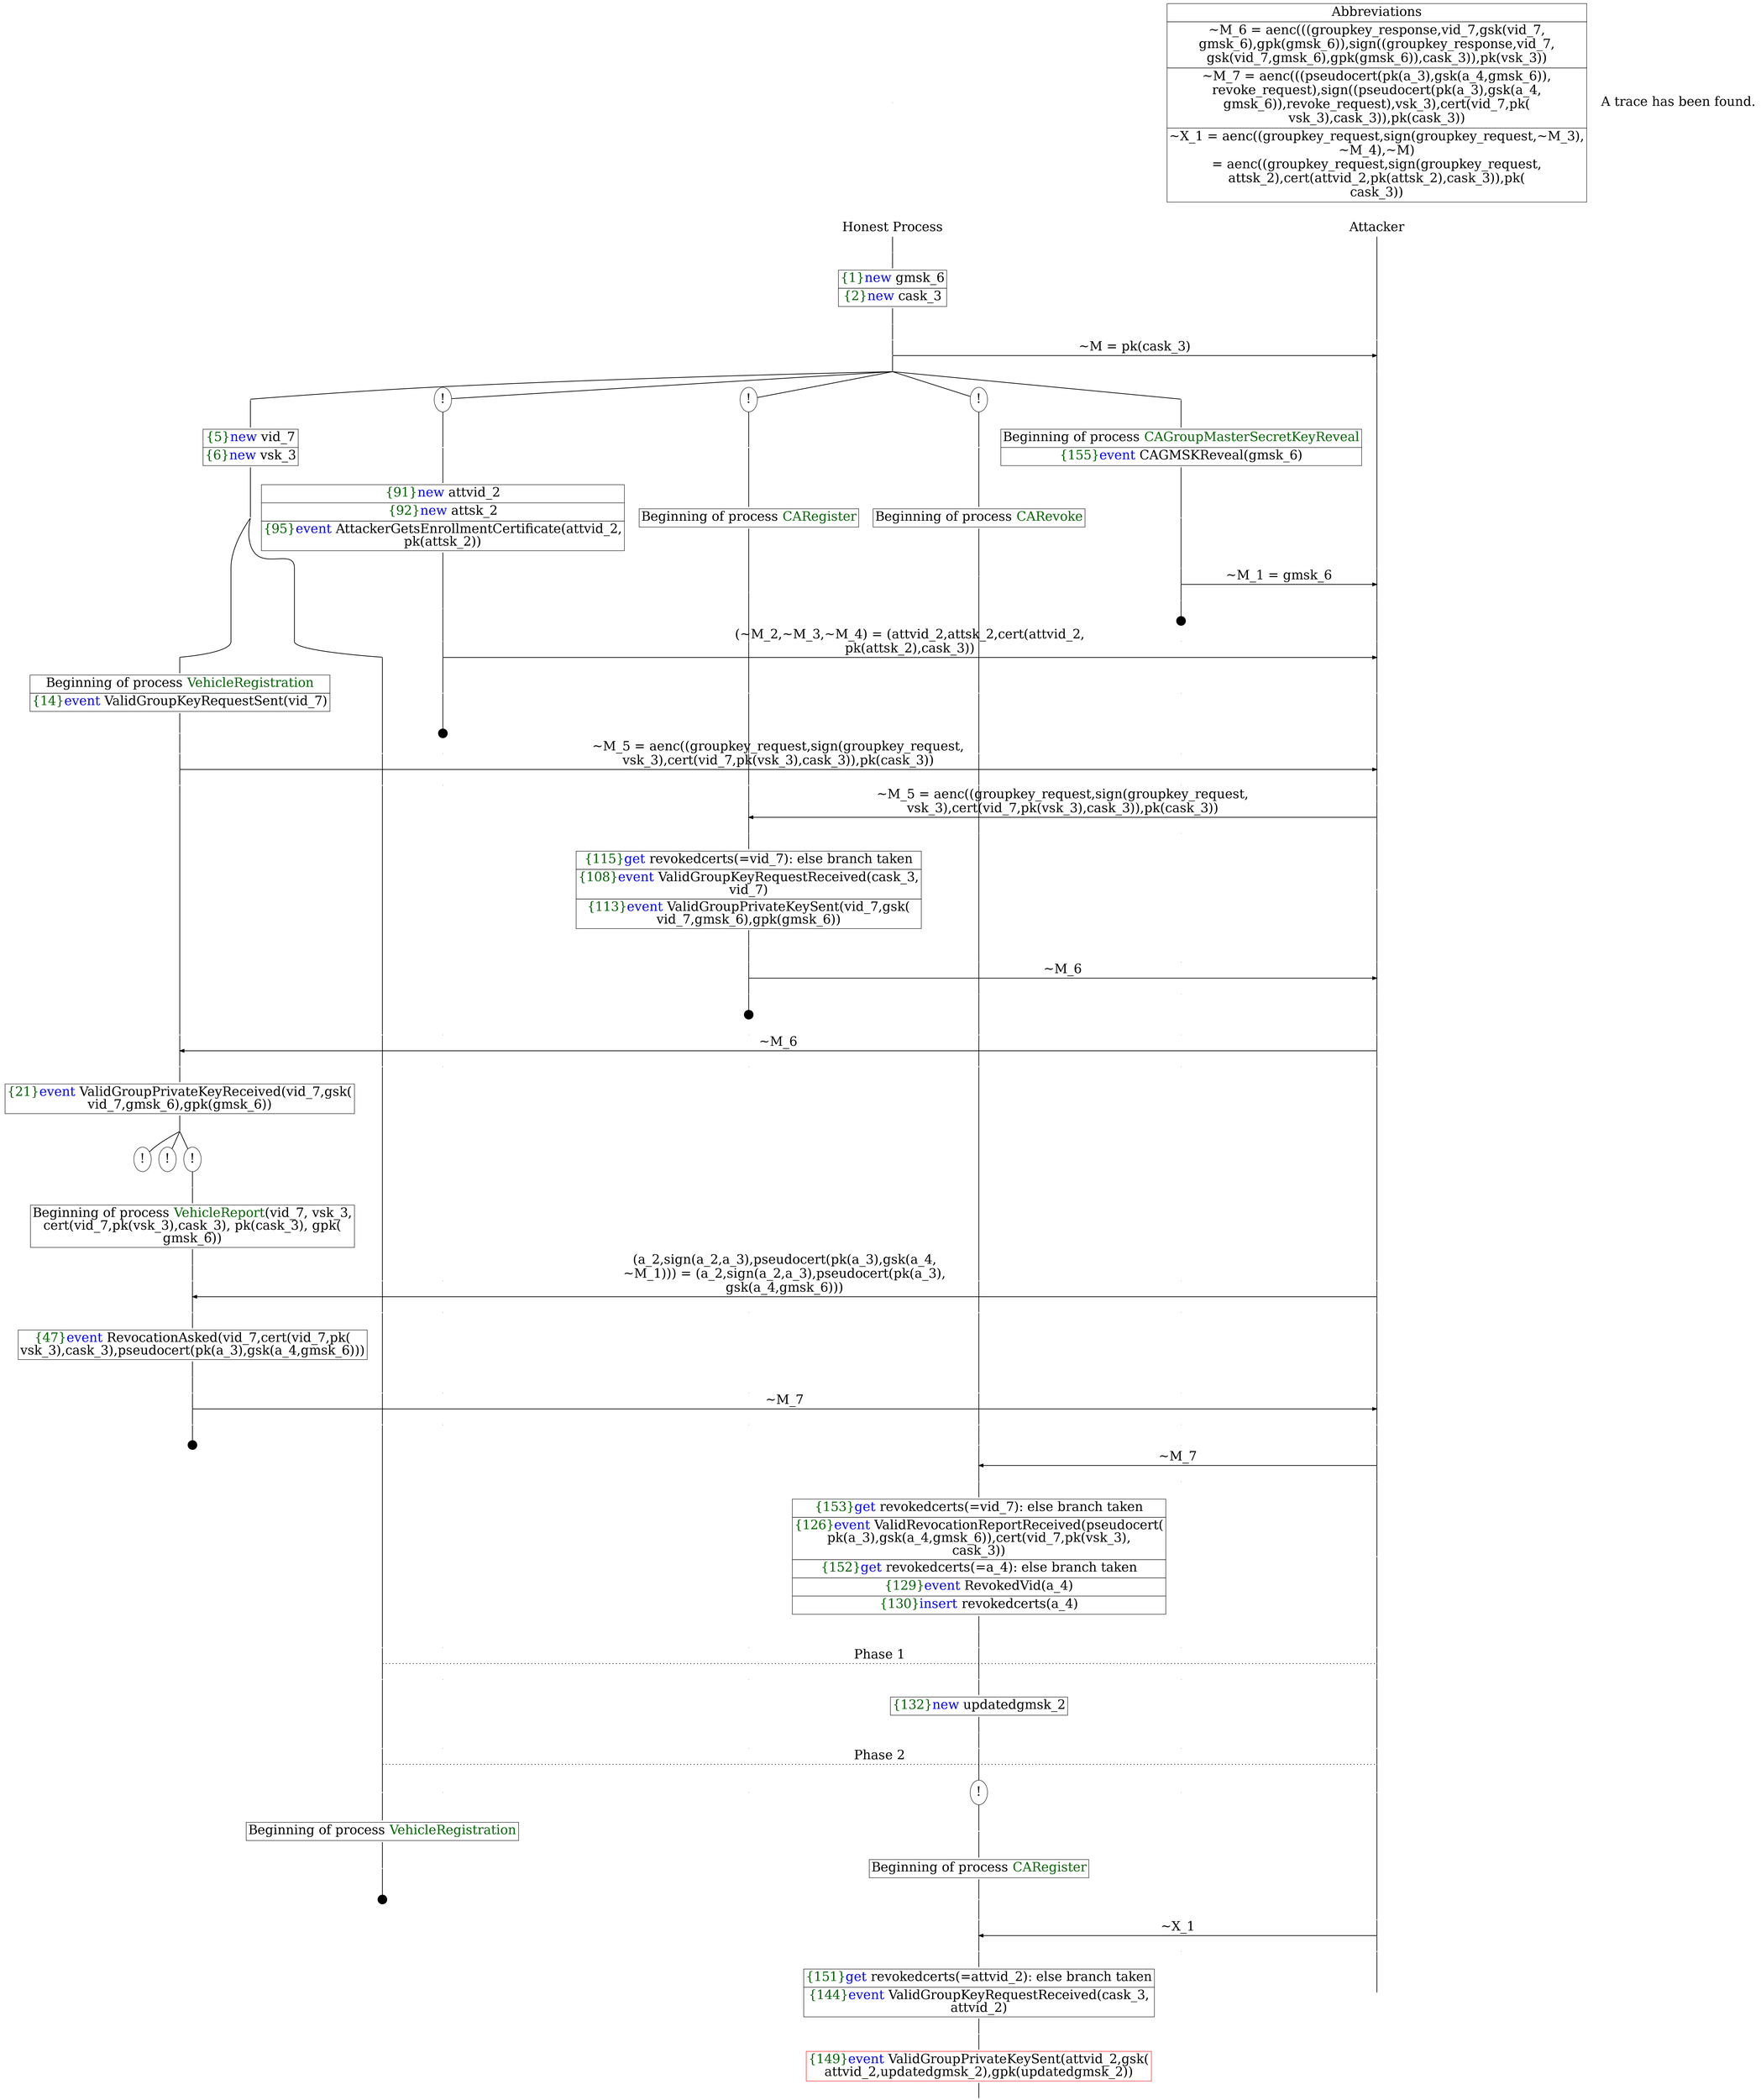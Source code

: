 digraph {
graph [ordering = out]
edge [arrowhead = none, penwidth = 1.6, fontsize = 30]
node [shape = point, width = 0, height = 0, fontsize = 30]
Trace<br/>
[label = <A trace has been found.<br/>
>, shape = plaintext]
P0__0 [label = "Honest Process", shape = plaintext]
P__0 [label = "Attacker", shape = plaintext]
Trace -> P0__0 [label = "", style = invisible, weight = 100]{rank = same; P0__0 P__0}
P0__0 -> P0__1 [label = <>, weight = 100]
P0__1 -> P0__2 [label = <>, weight = 100]
P0__2 [shape = plaintext, label = <<TABLE BORDER="0" CELLBORDER="1" CELLSPACING="0" CELLPADDING="4"> <TR><TD><FONT COLOR="darkgreen">{1}</FONT><FONT COLOR="blue">new </FONT>gmsk_6</TD></TR><TR><TD><FONT COLOR="darkgreen">{2}</FONT><FONT COLOR="blue">new </FONT>cask_3</TD></TR></TABLE>>]
P0__2 -> P0__3 [label = <>, weight = 100]
P0__3 -> P0__4 [label = <>, weight = 100]
P__0 -> P__1 [label = <>, weight = 100]
{rank = same; P__1 P0__4}
P0__4 -> P0__5 [label = <>, weight = 100]
P__1 -> P__2 [label = <>, weight = 100]
{rank = same; P__2 P0__5}
P0__5 -> P__2 [label = <~M = pk(cask_3)>, arrowhead = normal]
P0__5 -> P0__6 [label = <>, weight = 100]
P__2 -> P__3 [label = <>, weight = 100]
{rank = same; P__3 P0__6}
/*RPar */
P0__6 -> P0_4__6 [label = <>]
P0__6 -> P0_3__6 [label = <>]
P0__6 -> P0_2__6 [label = <>]
P0__6 -> P0_1__6 [label = <>]
P0__6 -> P0_0__6 [label = <>]
P0__6 [label = "", fixedsize = false, width = 0, height = 0, shape = none]
{rank = same; P0_0__6 P0_1__6 P0_2__6 P0_3__6 P0_4__6}
P0_0__6 -> P0_0__7 [label = <>, weight = 100]
P0_0__7 [shape = plaintext, label = <<TABLE BORDER="0" CELLBORDER="1" CELLSPACING="0" CELLPADDING="4"> <TR><TD>Beginning of process <FONT COLOR="darkgreen">CAGroupMasterSecretKeyReveal</FONT><br/>
</TD></TR><TR><TD><FONT COLOR="darkgreen">{155}</FONT><FONT COLOR="blue">event</FONT> CAGMSKReveal(gmsk_6)</TD></TR></TABLE>>]
P0_0__7 -> P0_0__8 [label = <>, weight = 100]
P0_0__8 -> P0_0__9 [label = <>, weight = 100]
P__3 -> P__4 [label = <>, weight = 100]
{rank = same; P__4 P0_0__9}
P0_0__9 -> P0_0__10 [label = <>, weight = 100]
P__4 -> P__5 [label = <>, weight = 100]
{rank = same; P__5 P0_0__10}
P0_0__10 -> P__5 [label = <~M_1 = gmsk_6>, arrowhead = normal]
P0_0__10 -> P0_0__11 [label = <>, weight = 100]
P__5 -> P__6 [label = <>, weight = 100]
{rank = same; P__6 P0_0__11}
P0_0__12 [label = "", width = 0.3, height = 0.3]
P0_0__11 -> P0_0__12 [label = <>, weight = 100]
P0_1__6 [label = "!", shape = ellipse]
P0_1_0__6 [label = "", fixedsize = false, width = 0, height = 0, shape = none]
P0_1__6 -> P0_1_0__6 [label = <>, weight = 100]
P0_1_0__6 -> P0_1_0__7 [label = <>, weight = 100]
P0_1_0__7 [shape = plaintext, label = <<TABLE BORDER="0" CELLBORDER="1" CELLSPACING="0" CELLPADDING="4"> <TR><TD>Beginning of process <FONT COLOR="darkgreen">CARevoke</FONT></TD></TR></TABLE>>]
P0_1_0__7 -> P0_1_0__8 [label = <>, weight = 100]
P0_2__6 [label = "!", shape = ellipse]
P0_2_0__6 [label = "", fixedsize = false, width = 0, height = 0, shape = none]
P0_2__6 -> P0_2_0__6 [label = <>, weight = 100]
P0_2_0__6 -> P0_2_0__7 [label = <>, weight = 100]
P0_2_0__7 [shape = plaintext, label = <<TABLE BORDER="0" CELLBORDER="1" CELLSPACING="0" CELLPADDING="4"> <TR><TD>Beginning of process <FONT COLOR="darkgreen">CARegister</FONT></TD></TR></TABLE>>]
P0_2_0__7 -> P0_2_0__8 [label = <>, weight = 100]
P0_3__6 [label = "!", shape = ellipse]
P0_3_0__6 [label = "", fixedsize = false, width = 0, height = 0, shape = none]
P0_3__6 -> P0_3_0__6 [label = <>, weight = 100]
P0_3_0__6 -> P0_3_0__7 [label = <>, weight = 100]
P0_3_0__7 [shape = plaintext, label = <<TABLE BORDER="0" CELLBORDER="1" CELLSPACING="0" CELLPADDING="4"> <TR><TD><FONT COLOR="darkgreen">{91}</FONT><FONT COLOR="blue">new </FONT>attvid_2</TD></TR><TR><TD><FONT COLOR="darkgreen">{92}</FONT><FONT COLOR="blue">new </FONT>attsk_2</TD></TR><TR><TD><FONT COLOR="darkgreen">{95}</FONT><FONT COLOR="blue">event</FONT> AttackerGetsEnrollmentCertificate(attvid_2,<br/>
pk(attsk_2))</TD></TR></TABLE>>]
P0_3_0__7 -> P0_3_0__8 [label = <>, weight = 100]
P0_3_0__8 -> P0_3_0__9 [label = <>, weight = 100]
P0_2_0__8 -> P0_2_0__9 [label = <>, weight = 100]
P0_1_0__8 -> P0_1_0__9 [label = <>, weight = 100]
P0_0__13 [label = "", style = invisible]
P0_0__12 -> P0_0__13 [label = <>, weight = 100, style = invisible]
P__6 -> P__7 [label = <>, weight = 100]
{rank = same; P__7 P0_0__13 P0_1_0__9 P0_2_0__9 P0_3_0__9}
P0_3_0__9 -> P0_3_0__10 [label = <>, weight = 100]
P__7 -> P__8 [label = <>, weight = 100]
{rank = same; P__8 P0_3_0__10}
P0_3_0__10 -> P__8 [label = <(~M_2,~M_3,~M_4) = (attvid_2,attsk_2,cert(attvid_2,<br/>
pk(attsk_2),cask_3))>, arrowhead = normal]
P0_3_0__10 -> P0_3_0__11 [label = <>, weight = 100]
P0_2_0__9 -> P0_2_0__10 [label = <>, weight = 100]
P0_1_0__9 -> P0_1_0__10 [label = <>, weight = 100]
P0_0__14 [label = "", style = invisible]
P0_0__13 -> P0_0__14 [label = <>, weight = 100, style = invisible]
P__8 -> P__9 [label = <>, weight = 100]
{rank = same; P__9 P0_0__14 P0_1_0__10 P0_2_0__10 P0_3_0__11}
P0_3_0__12 [label = "", width = 0.3, height = 0.3]
P0_3_0__11 -> P0_3_0__12 [label = <>, weight = 100]
P0_4__6 -> P0_4__7 [label = <>, weight = 100]
P0_4__7 [shape = plaintext, label = <<TABLE BORDER="0" CELLBORDER="1" CELLSPACING="0" CELLPADDING="4"> <TR><TD><FONT COLOR="darkgreen">{5}</FONT><FONT COLOR="blue">new </FONT>vid_7</TD></TR><TR><TD><FONT COLOR="darkgreen">{6}</FONT><FONT COLOR="blue">new </FONT>vsk_3</TD></TR></TABLE>>]
P0_4__7 -> P0_4__8 [label = <>, weight = 100]
/*RPar */
P0_4__8 -> P0_4_1__8 [label = <>]
P0_4__8 -> P0_4_0__8 [label = <>]
P0_4__8 [label = "", fixedsize = false, width = 0, height = 0, shape = none]
{rank = same; P0_4_0__8 P0_4_1__8}
P0_4_1__8 -> P0_4_1__9 [label = <>, weight = 100]
P0_4_1__9 [shape = plaintext, label = <<TABLE BORDER="0" CELLBORDER="1" CELLSPACING="0" CELLPADDING="4"> <TR><TD>Beginning of process <FONT COLOR="darkgreen">VehicleRegistration</FONT></TD></TR><TR><TD><FONT COLOR="darkgreen">{14}</FONT><FONT COLOR="blue">event</FONT> ValidGroupKeyRequestSent(vid_7)</TD></TR></TABLE>>]
P0_4_1__9 -> P0_4_1__10 [label = <>, weight = 100]
P0_4_1__10 -> P0_4_1__11 [label = <>, weight = 100]
P0_4_0__8 -> P0_4_0__9 [label = <>, weight = 100]
P0_3_0__13 [label = "", style = invisible]
P0_3_0__12 -> P0_3_0__13 [label = <>, weight = 100, style = invisible]
P0_2_0__10 -> P0_2_0__11 [label = <>, weight = 100]
P0_1_0__10 -> P0_1_0__11 [label = <>, weight = 100]
P0_0__15 [label = "", style = invisible]
P0_0__14 -> P0_0__15 [label = <>, weight = 100, style = invisible]
P__9 -> P__10 [label = <>, weight = 100]
{rank = same; P__10 P0_0__15 P0_1_0__11 P0_2_0__11 P0_3_0__13 P0_4_0__9 P0_4_1__11}
P0_4_1__11 -> P0_4_1__12 [label = <>, weight = 100]
P__10 -> P__11 [label = <>, weight = 100]
{rank = same; P__11 P0_4_1__12}
P0_4_1__12 -> P__11 [label = <~M_5 = aenc((groupkey_request,sign(groupkey_request,<br/>
vsk_3),cert(vid_7,pk(vsk_3),cask_3)),pk(cask_3))>, arrowhead = normal]
P0_4_1__12 -> P0_4_1__13 [label = <>, weight = 100]
P0_4_0__9 -> P0_4_0__10 [label = <>, weight = 100]
P0_3_0__14 [label = "", style = invisible]
P0_3_0__13 -> P0_3_0__14 [label = <>, weight = 100, style = invisible]
P0_2_0__11 -> P0_2_0__12 [label = <>, weight = 100]
P0_1_0__11 -> P0_1_0__12 [label = <>, weight = 100]
P0_0__16 [label = "", style = invisible]
P0_0__15 -> P0_0__16 [label = <>, weight = 100, style = invisible]
P__11 -> P__12 [label = <>, weight = 100]
{rank = same; P__12 P0_0__16 P0_1_0__12 P0_2_0__12 P0_3_0__14 P0_4_0__10 P0_4_1__13}
P0_2_0__12 -> P0_2_0__13 [label = <>, weight = 100]
P0_1_0__12 -> P0_1_0__13 [label = <>, weight = 100]
P0_0__17 [label = "", style = invisible]
P0_0__16 -> P0_0__17 [label = <>, weight = 100, style = invisible]
P__12 -> P__13 [label = <>, weight = 100]
{rank = same; P__13 P0_0__17 P0_1_0__13 P0_2_0__13}
P0_2_0__13 -> P0_2_0__14 [label = <>, weight = 100]
P__13 -> P__14 [label = <>, weight = 100]
{rank = same; P__14 P0_2_0__14}
P0_2_0__14 -> P__14 [label = <~M_5 = aenc((groupkey_request,sign(groupkey_request,<br/>
vsk_3),cert(vid_7,pk(vsk_3),cask_3)),pk(cask_3))>, dir = back, arrowhead = normal]
P0_2_0__14 -> P0_2_0__15 [label = <>, weight = 100]
P0_1_0__13 -> P0_1_0__14 [label = <>, weight = 100]
P0_0__18 [label = "", style = invisible]
P0_0__17 -> P0_0__18 [label = <>, weight = 100, style = invisible]
P__14 -> P__15 [label = <>, weight = 100]
{rank = same; P__15 P0_0__18 P0_1_0__14 P0_2_0__15}
P0_2_0__15 -> P0_2_0__16 [label = <>, weight = 100]
P0_2_0__16 [shape = plaintext, label = <<TABLE BORDER="0" CELLBORDER="1" CELLSPACING="0" CELLPADDING="4"> <TR><TD><FONT COLOR="darkgreen">{115}</FONT><FONT COLOR="blue">get</FONT> revokedcerts(=vid_7): else branch taken<br/>
</TD></TR><TR><TD><FONT COLOR="darkgreen">{108}</FONT><FONT COLOR="blue">event</FONT> ValidGroupKeyRequestReceived(cask_3,<br/>
vid_7)</TD></TR><TR><TD><FONT COLOR="darkgreen">{113}</FONT><FONT COLOR="blue">event</FONT> ValidGroupPrivateKeySent(vid_7,gsk(<br/>
vid_7,gmsk_6),gpk(gmsk_6))</TD></TR></TABLE>>]
P0_2_0__16 -> P0_2_0__17 [label = <>, weight = 100]
P__15 -> P__16 [label = <>, weight = 100]
{rank = same; P__16 P0_2_0__16}
P0_2_0__17 -> P0_2_0__18 [label = <>, weight = 100]
P0_1_0__14 -> P0_1_0__15 [label = <>, weight = 100]
P0_0__19 [label = "", style = invisible]
P0_0__18 -> P0_0__19 [label = <>, weight = 100, style = invisible]
P__16 -> P__17 [label = <>, weight = 100]
{rank = same; P__17 P0_0__19 P0_1_0__15 P0_2_0__18}
P0_2_0__18 -> P0_2_0__19 [label = <>, weight = 100]
P__17 -> P__18 [label = <>, weight = 100]
{rank = same; P__18 P0_2_0__19}
P0_2_0__19 -> P__18 [label = <~M_6>, arrowhead = normal]
P0_2_0__19 -> P0_2_0__20 [label = <>, weight = 100]
P0_1_0__15 -> P0_1_0__16 [label = <>, weight = 100]
P0_0__20 [label = "", style = invisible]
P0_0__19 -> P0_0__20 [label = <>, weight = 100, style = invisible]
P__18 -> P__19 [label = <>, weight = 100]
{rank = same; P__19 P0_0__20 P0_1_0__16 P0_2_0__20}
P0_2_0__21 [label = "", width = 0.3, height = 0.3]
P0_2_0__20 -> P0_2_0__21 [label = <>, weight = 100]
P0_4_1__13 -> P0_4_1__14 [label = <>, weight = 100]
P0_4_0__10 -> P0_4_0__11 [label = <>, weight = 100]
P0_3_0__15 [label = "", style = invisible]
P0_3_0__14 -> P0_3_0__15 [label = <>, weight = 100, style = invisible]
P0_2_0__22 [label = "", style = invisible]
P0_2_0__21 -> P0_2_0__22 [label = <>, weight = 100, style = invisible]
P0_1_0__16 -> P0_1_0__17 [label = <>, weight = 100]
P0_0__21 [label = "", style = invisible]
P0_0__20 -> P0_0__21 [label = <>, weight = 100, style = invisible]
P__19 -> P__20 [label = <>, weight = 100]
{rank = same; P__20 P0_0__21 P0_1_0__17 P0_2_0__22 P0_3_0__15 P0_4_0__11 P0_4_1__14}
P0_4_1__14 -> P0_4_1__15 [label = <>, weight = 100]
P__20 -> P__21 [label = <>, weight = 100]
{rank = same; P__21 P0_4_1__15}
P0_4_1__15 -> P__21 [label = <~M_6>, dir = back, arrowhead = normal]
P0_4_1__15 -> P0_4_1__16 [label = <>, weight = 100]
P0_4_0__11 -> P0_4_0__12 [label = <>, weight = 100]
P0_3_0__16 [label = "", style = invisible]
P0_3_0__15 -> P0_3_0__16 [label = <>, weight = 100, style = invisible]
P0_2_0__23 [label = "", style = invisible]
P0_2_0__22 -> P0_2_0__23 [label = <>, weight = 100, style = invisible]
P0_1_0__17 -> P0_1_0__18 [label = <>, weight = 100]
P0_0__22 [label = "", style = invisible]
P0_0__21 -> P0_0__22 [label = <>, weight = 100, style = invisible]
P__21 -> P__22 [label = <>, weight = 100]
{rank = same; P__22 P0_0__22 P0_1_0__18 P0_2_0__23 P0_3_0__16 P0_4_0__12 P0_4_1__16}
P0_4_1__16 -> P0_4_1__17 [label = <>, weight = 100]
P0_4_1__17 [shape = plaintext, label = <<TABLE BORDER="0" CELLBORDER="1" CELLSPACING="0" CELLPADDING="4"> <TR><TD><FONT COLOR="darkgreen">{21}</FONT><FONT COLOR="blue">event</FONT> ValidGroupPrivateKeyReceived(vid_7,gsk(<br/>
vid_7,gmsk_6),gpk(gmsk_6))</TD></TR></TABLE>>]
P0_4_1__17 -> P0_4_1__18 [label = <>, weight = 100]
/*RPar */
P0_4_1__18 -> P0_4_1_2__18 [label = <>]
P0_4_1__18 -> P0_4_1_1__18 [label = <>]
P0_4_1__18 -> P0_4_1_0__18 [label = <>]
P0_4_1__18 [label = "", fixedsize = false, width = 0, height = 0, shape = none]
{rank = same; P0_4_1_0__18 P0_4_1_1__18 P0_4_1_2__18}
P0_4_1_0__18 [label = "!", shape = ellipse]
P0_4_1_0_0__18 [label = "", fixedsize = false, width = 0, height = 0, shape = none]
P0_4_1_0__18 -> P0_4_1_0_0__18 [label = <>, weight = 100]
P0_4_1_0_0__18 -> P0_4_1_0_0__19 [label = <>, weight = 100]
P0_4_1_0_0__19 [shape = plaintext, label = <<TABLE BORDER="0" CELLBORDER="1" CELLSPACING="0" CELLPADDING="4"> <TR><TD>Beginning of process <FONT COLOR="darkgreen">VehicleReport</FONT>(vid_7, vsk_3,<br/>
cert(vid_7,pk(vsk_3),cask_3), pk(cask_3), gpk(<br/>
gmsk_6))</TD></TR></TABLE>>]
P0_4_1_0_0__19 -> P0_4_1_0_0__20 [label = <>, weight = 100]
P0_4_1_1__18 [label = "!", shape = ellipse]
P0_4_1_2__18 [label = "!", shape = ellipse]
P0_4_1_0_0__20 -> P0_4_1_0_0__21 [label = <>, weight = 100]
P0_4_0__12 -> P0_4_0__13 [label = <>, weight = 100]
P0_3_0__17 [label = "", style = invisible]
P0_3_0__16 -> P0_3_0__17 [label = <>, weight = 100, style = invisible]
P0_2_0__24 [label = "", style = invisible]
P0_2_0__23 -> P0_2_0__24 [label = <>, weight = 100, style = invisible]
P0_1_0__18 -> P0_1_0__19 [label = <>, weight = 100]
P0_0__23 [label = "", style = invisible]
P0_0__22 -> P0_0__23 [label = <>, weight = 100, style = invisible]
P__22 -> P__23 [label = <>, weight = 100]
{rank = same; P__23 P0_0__23 P0_1_0__19 P0_2_0__24 P0_3_0__17 P0_4_0__13 P0_4_1_0_0__21}
P0_4_1_0_0__21 -> P0_4_1_0_0__22 [label = <>, weight = 100]
P__23 -> P__24 [label = <>, weight = 100]
{rank = same; P__24 P0_4_1_0_0__22}
P0_4_1_0_0__22 -> P__24 [label = <(a_2,sign(a_2,a_3),pseudocert(pk(a_3),gsk(a_4,<br/>
~M_1))) = (a_2,sign(a_2,a_3),pseudocert(pk(a_3),<br/>
gsk(a_4,gmsk_6)))>, dir = back, arrowhead = normal]
P0_4_1_0_0__22 -> P0_4_1_0_0__23 [label = <>, weight = 100]
P0_4_0__13 -> P0_4_0__14 [label = <>, weight = 100]
P0_3_0__18 [label = "", style = invisible]
P0_3_0__17 -> P0_3_0__18 [label = <>, weight = 100, style = invisible]
P0_2_0__25 [label = "", style = invisible]
P0_2_0__24 -> P0_2_0__25 [label = <>, weight = 100, style = invisible]
P0_1_0__19 -> P0_1_0__20 [label = <>, weight = 100]
P0_0__24 [label = "", style = invisible]
P0_0__23 -> P0_0__24 [label = <>, weight = 100, style = invisible]
P__24 -> P__25 [label = <>, weight = 100]
{rank = same; P__25 P0_0__24 P0_1_0__20 P0_2_0__25 P0_3_0__18 P0_4_0__14 P0_4_1_0_0__23}
P0_4_1_0_0__23 -> P0_4_1_0_0__24 [label = <>, weight = 100]
P0_4_1_0_0__24 [shape = plaintext, label = <<TABLE BORDER="0" CELLBORDER="1" CELLSPACING="0" CELLPADDING="4"> <TR><TD><FONT COLOR="darkgreen">{47}</FONT><FONT COLOR="blue">event</FONT> RevocationAsked(vid_7,cert(vid_7,pk(<br/>
vsk_3),cask_3),pseudocert(pk(a_3),gsk(a_4,gmsk_6)))<br/>
</TD></TR></TABLE>>]
P0_4_1_0_0__24 -> P0_4_1_0_0__25 [label = <>, weight = 100]
P0_4_1_0_0__25 -> P0_4_1_0_0__26 [label = <>, weight = 100]
P0_4_0__14 -> P0_4_0__15 [label = <>, weight = 100]
P0_3_0__19 [label = "", style = invisible]
P0_3_0__18 -> P0_3_0__19 [label = <>, weight = 100, style = invisible]
P0_2_0__26 [label = "", style = invisible]
P0_2_0__25 -> P0_2_0__26 [label = <>, weight = 100, style = invisible]
P0_1_0__20 -> P0_1_0__21 [label = <>, weight = 100]
P0_0__25 [label = "", style = invisible]
P0_0__24 -> P0_0__25 [label = <>, weight = 100, style = invisible]
P__25 -> P__26 [label = <>, weight = 100]
{rank = same; P__26 P0_0__25 P0_1_0__21 P0_2_0__26 P0_3_0__19 P0_4_0__15 P0_4_1_0_0__26}
P0_4_1_0_0__26 -> P0_4_1_0_0__27 [label = <>, weight = 100]
P__26 -> P__27 [label = <>, weight = 100]
{rank = same; P__27 P0_4_1_0_0__27}
P0_4_1_0_0__27 -> P__27 [label = <~M_7>, arrowhead = normal]
P0_4_1_0_0__27 -> P0_4_1_0_0__28 [label = <>, weight = 100]
P0_4_0__15 -> P0_4_0__16 [label = <>, weight = 100]
P0_3_0__20 [label = "", style = invisible]
P0_3_0__19 -> P0_3_0__20 [label = <>, weight = 100, style = invisible]
P0_2_0__27 [label = "", style = invisible]
P0_2_0__26 -> P0_2_0__27 [label = <>, weight = 100, style = invisible]
P0_1_0__21 -> P0_1_0__22 [label = <>, weight = 100]
P0_0__26 [label = "", style = invisible]
P0_0__25 -> P0_0__26 [label = <>, weight = 100, style = invisible]
P__27 -> P__28 [label = <>, weight = 100]
{rank = same; P__28 P0_0__26 P0_1_0__22 P0_2_0__27 P0_3_0__20 P0_4_0__16 P0_4_1_0_0__28}
P0_4_1_0_0__29 [label = "", width = 0.3, height = 0.3]
P0_4_1_0_0__28 -> P0_4_1_0_0__29 [label = <>, weight = 100]
P0_1_0__22 -> P0_1_0__23 [label = <>, weight = 100]
P0_0__27 [label = "", style = invisible]
P0_0__26 -> P0_0__27 [label = <>, weight = 100, style = invisible]
P__28 -> P__29 [label = <>, weight = 100]
{rank = same; P__29 P0_0__27 P0_1_0__23}
P0_1_0__23 -> P0_1_0__24 [label = <>, weight = 100]
P__29 -> P__30 [label = <>, weight = 100]
{rank = same; P__30 P0_1_0__24}
P0_1_0__24 -> P__30 [label = <~M_7>, dir = back, arrowhead = normal]
P0_1_0__24 -> P0_1_0__25 [label = <>, weight = 100]
P0_0__28 [label = "", style = invisible]
P0_0__27 -> P0_0__28 [label = <>, weight = 100, style = invisible]
P__30 -> P__31 [label = <>, weight = 100]
{rank = same; P__31 P0_0__28 P0_1_0__25}
P0_1_0__25 -> P0_1_0__26 [label = <>, weight = 100]
P0_1_0__26 [shape = plaintext, label = <<TABLE BORDER="0" CELLBORDER="1" CELLSPACING="0" CELLPADDING="4"> <TR><TD><FONT COLOR="darkgreen">{153}</FONT><FONT COLOR="blue">get</FONT> revokedcerts(=vid_7): else branch taken<br/>
</TD></TR><TR><TD><FONT COLOR="darkgreen">{126}</FONT><FONT COLOR="blue">event</FONT> ValidRevocationReportReceived(pseudocert(<br/>
pk(a_3),gsk(a_4,gmsk_6)),cert(vid_7,pk(vsk_3),<br/>
cask_3))</TD></TR><TR><TD><FONT COLOR="darkgreen">{152}</FONT><FONT COLOR="blue">get</FONT> revokedcerts(=a_4): else branch taken<br/>
</TD></TR><TR><TD><FONT COLOR="darkgreen">{129}</FONT><FONT COLOR="blue">event</FONT> RevokedVid(a_4)</TD></TR><TR><TD><FONT COLOR="darkgreen">{130}</FONT><FONT COLOR="blue">insert </FONT>revokedcerts(a_4)</TD></TR></TABLE>>]
P0_1_0__26 -> P0_1_0__27 [label = <>, weight = 100]
P__31 -> P__32 [label = <>, weight = 100]
{rank = same; P__32 P0_1_0__26}
P0_4_0__16 -> P0_4_0__17 [label = <>, weight = 100]
P0_3_0__21 [label = "", style = invisible]
P0_3_0__20 -> P0_3_0__21 [label = <>, weight = 100, style = invisible]
P0_2_0__28 [label = "", style = invisible]
P0_2_0__27 -> P0_2_0__28 [label = <>, weight = 100, style = invisible]
P0_1_0__27 -> P0_1_0__28 [label = <>, weight = 100]
P0_0__29 [label = "", style = invisible]
P0_0__28 -> P0_0__29 [label = <>, weight = 100, style = invisible]
P__32 -> P__33 [label = <>, weight = 100]
{rank = same; P__33 P0_0__29 P0_1_0__28 P0_2_0__28 P0_3_0__21 P0_4_0__17}
P0_4_0__17 -> P0_4_0__18 [label = <>, weight = 100]
P__33 -> P__34 [label = <>, weight = 100]
{rank = same; P__34 P0_4_0__18}
P0_4_0__18 -> P__34 [label = <Phase 1>, style = dotted]
P0_4_0__18 -> P0_4_0__19 [label = <>, weight = 100]
P0_3_0__22 [label = "", style = invisible]
P0_3_0__21 -> P0_3_0__22 [label = <>, weight = 100, style = invisible]
P0_2_0__29 [label = "", style = invisible]
P0_2_0__28 -> P0_2_0__29 [label = <>, weight = 100, style = invisible]
P0_1_0__28 -> P0_1_0__29 [label = <>, weight = 100]
P0_0__30 [label = "", style = invisible]
P0_0__29 -> P0_0__30 [label = <>, weight = 100, style = invisible]
P__34 -> P__35 [label = <>, weight = 100]
{rank = same; P__35 P0_0__30 P0_1_0__29 P0_2_0__29 P0_3_0__22 P0_4_0__19}
P0_1_0__29 -> P0_1_0__30 [label = <>, weight = 100]
P0_1_0__30 [shape = plaintext, label = <<TABLE BORDER="0" CELLBORDER="1" CELLSPACING="0" CELLPADDING="4"> <TR><TD><FONT COLOR="darkgreen">{132}</FONT><FONT COLOR="blue">new </FONT>updatedgmsk_2</TD></TR></TABLE>>]
P0_1_0__30 -> P0_1_0__31 [label = <>, weight = 100]
P0_4_0__19 -> P0_4_0__20 [label = <>, weight = 100]
P0_3_0__23 [label = "", style = invisible]
P0_3_0__22 -> P0_3_0__23 [label = <>, weight = 100, style = invisible]
P0_2_0__30 [label = "", style = invisible]
P0_2_0__29 -> P0_2_0__30 [label = <>, weight = 100, style = invisible]
P0_1_0__31 -> P0_1_0__32 [label = <>, weight = 100]
P0_0__31 [label = "", style = invisible]
P0_0__30 -> P0_0__31 [label = <>, weight = 100, style = invisible]
P__35 -> P__36 [label = <>, weight = 100]
{rank = same; P__36 P0_0__31 P0_1_0__32 P0_2_0__30 P0_3_0__23 P0_4_0__20}
P0_4_0__20 -> P0_4_0__21 [label = <>, weight = 100]
P__36 -> P__37 [label = <>, weight = 100]
{rank = same; P__37 P0_4_0__21}
P0_4_0__21 -> P__37 [label = <Phase 2>, style = dotted]
P0_4_0__21 -> P0_4_0__22 [label = <>, weight = 100]
P0_3_0__24 [label = "", style = invisible]
P0_3_0__23 -> P0_3_0__24 [label = <>, weight = 100, style = invisible]
P0_2_0__31 [label = "", style = invisible]
P0_2_0__30 -> P0_2_0__31 [label = <>, weight = 100, style = invisible]
P0_1_0__32 -> P0_1_0__33 [label = <>, weight = 100]
P0_0__32 [label = "", style = invisible]
P0_0__31 -> P0_0__32 [label = <>, weight = 100, style = invisible]
P__37 -> P__38 [label = <>, weight = 100]
{rank = same; P__38 P0_0__32 P0_1_0__33 P0_2_0__31 P0_3_0__24 P0_4_0__22}
P0_1_0__33 [label = "!", shape = ellipse]
P0_1_0_0__33 [label = "", fixedsize = false, width = 0, height = 0, shape = none]
P0_1_0__33 -> P0_1_0_0__33 [label = <>, weight = 100]
P0_1_0_0__33 -> P0_1_0_0__34 [label = <>, weight = 100]
P0_1_0_0__34 [shape = plaintext, label = <<TABLE BORDER="0" CELLBORDER="1" CELLSPACING="0" CELLPADDING="4"> <TR><TD>Beginning of process <FONT COLOR="darkgreen">CARegister</FONT></TD></TR></TABLE>>]
P0_1_0_0__34 -> P0_1_0_0__35 [label = <>, weight = 100]
P0_4_0__22 -> P0_4_0__23 [label = <>, weight = 100]
P0_4_0__23 [shape = plaintext, label = <<TABLE BORDER="0" CELLBORDER="1" CELLSPACING="0" CELLPADDING="4"> <TR><TD>Beginning of process <FONT COLOR="darkgreen">VehicleRegistration</FONT></TD></TR></TABLE>>]
P0_4_0__23 -> P0_4_0__24 [label = <>, weight = 100]
P0_4_0__25 [label = "", width = 0.3, height = 0.3]
P0_4_0__24 -> P0_4_0__25 [label = <>, weight = 100]
P0_1_0_0__35 -> P0_1_0_0__36 [label = <>, weight = 100]
P0_0__33 [label = "", style = invisible]
P0_0__32 -> P0_0__33 [label = <>, weight = 100, style = invisible]
P__38 -> P__39 [label = <>, weight = 100]
{rank = same; P__39 P0_0__33 P0_1_0_0__36}
P0_1_0_0__36 -> P0_1_0_0__37 [label = <>, weight = 100]
P__39 -> P__40 [label = <>, weight = 100]
{rank = same; P__40 P0_1_0_0__37}
P0_1_0_0__37 -> P__40 [label = <~X_1>, dir = back, arrowhead = normal]
P0_1_0_0__37 -> P0_1_0_0__38 [label = <>, weight = 100]
P0_0__34 [label = "", style = invisible]
P0_0__33 -> P0_0__34 [label = <>, weight = 100, style = invisible]
P__40 -> P__41 [label = <>, weight = 100]
{rank = same; P__41 P0_0__34 P0_1_0_0__38}
P0_1_0_0__38 -> P0_1_0_0__39 [label = <>, weight = 100]
P0_1_0_0__39 [shape = plaintext, label = <<TABLE BORDER="0" CELLBORDER="1" CELLSPACING="0" CELLPADDING="4"> <TR><TD><FONT COLOR="darkgreen">{151}</FONT><FONT COLOR="blue">get</FONT> revokedcerts(=attvid_2): else branch taken<br/>
</TD></TR><TR><TD><FONT COLOR="darkgreen">{144}</FONT><FONT COLOR="blue">event</FONT> ValidGroupKeyRequestReceived(cask_3,<br/>
attvid_2)</TD></TR></TABLE>>]
P0_1_0_0__39 -> P0_1_0_0__40 [label = <>, weight = 100]
P__41 -> P__42 [label = <>, weight = 100]
{rank = same; P__42 P0_1_0_0__39}
P0_1_0_0__40 -> P0_1_0_0__41 [label = <>, weight = 100]
P0_1_0_0__41 [color = red, shape = plaintext, label = <<TABLE BORDER="0" CELLBORDER="1" CELLSPACING="0" CELLPADDING="4"> <TR><TD><FONT COLOR="darkgreen">{149}</FONT><FONT COLOR="blue">event</FONT> ValidGroupPrivateKeySent(attvid_2,gsk(<br/>
attvid_2,updatedgmsk_2),gpk(updatedgmsk_2))</TD></TR></TABLE>>]
P0_1_0_0__41 -> P0_1_0_0__42 [label = <>, weight = 100]
Abbrev [shape = plaintext, label = <<TABLE BORDER="0" CELLBORDER="1" CELLSPACING="0" CELLPADDING="4"><TR> <TD> Abbreviations </TD></TR><TR><TD>~M_6 = aenc(((groupkey_response,vid_7,gsk(vid_7,<br/>
gmsk_6),gpk(gmsk_6)),sign((groupkey_response,vid_7,<br/>
gsk(vid_7,gmsk_6),gpk(gmsk_6)),cask_3)),pk(vsk_3))</TD></TR><TR><TD>~M_7 = aenc(((pseudocert(pk(a_3),gsk(a_4,gmsk_6)),<br/>
revoke_request),sign((pseudocert(pk(a_3),gsk(a_4,<br/>
gmsk_6)),revoke_request),vsk_3),cert(vid_7,pk(<br/>
vsk_3),cask_3)),pk(cask_3))</TD></TR><TR><TD>~X_1 = aenc((groupkey_request,sign(groupkey_request,~M_3),<br/>
~M_4),~M)<br/>
= aenc((groupkey_request,sign(groupkey_request,<br/>
attsk_2),cert(attvid_2,pk(attsk_2),cask_3)),pk(<br/>
cask_3))</TD></TR></TABLE>>]Abbrev -> P__0 [style = invisible, weight =100]}